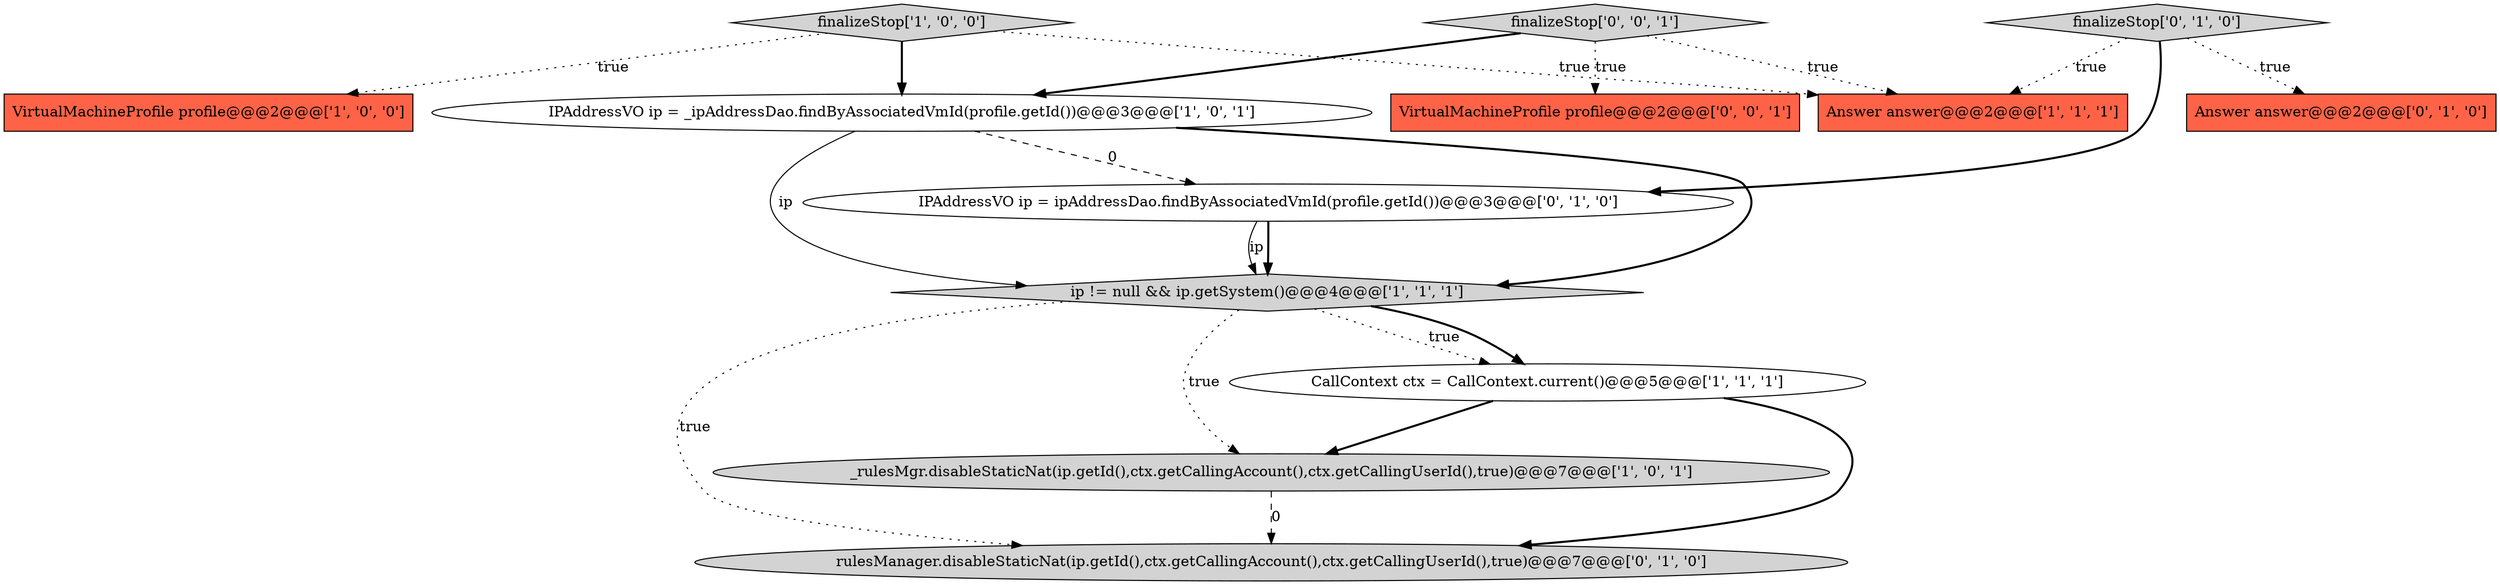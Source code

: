 digraph {
4 [style = filled, label = "IPAddressVO ip = _ipAddressDao.findByAssociatedVmId(profile.getId())@@@3@@@['1', '0', '1']", fillcolor = white, shape = ellipse image = "AAA0AAABBB1BBB"];
7 [style = filled, label = "rulesManager.disableStaticNat(ip.getId(),ctx.getCallingAccount(),ctx.getCallingUserId(),true)@@@7@@@['0', '1', '0']", fillcolor = lightgray, shape = ellipse image = "AAA1AAABBB2BBB"];
6 [style = filled, label = "ip != null && ip.getSystem()@@@4@@@['1', '1', '1']", fillcolor = lightgray, shape = diamond image = "AAA0AAABBB1BBB"];
3 [style = filled, label = "Answer answer@@@2@@@['1', '1', '1']", fillcolor = tomato, shape = box image = "AAA0AAABBB1BBB"];
8 [style = filled, label = "IPAddressVO ip = ipAddressDao.findByAssociatedVmId(profile.getId())@@@3@@@['0', '1', '0']", fillcolor = white, shape = ellipse image = "AAA1AAABBB2BBB"];
1 [style = filled, label = "VirtualMachineProfile profile@@@2@@@['1', '0', '0']", fillcolor = tomato, shape = box image = "AAA0AAABBB1BBB"];
11 [style = filled, label = "VirtualMachineProfile profile@@@2@@@['0', '0', '1']", fillcolor = tomato, shape = box image = "AAA0AAABBB3BBB"];
12 [style = filled, label = "finalizeStop['0', '0', '1']", fillcolor = lightgray, shape = diamond image = "AAA0AAABBB3BBB"];
10 [style = filled, label = "finalizeStop['0', '1', '0']", fillcolor = lightgray, shape = diamond image = "AAA0AAABBB2BBB"];
2 [style = filled, label = "_rulesMgr.disableStaticNat(ip.getId(),ctx.getCallingAccount(),ctx.getCallingUserId(),true)@@@7@@@['1', '0', '1']", fillcolor = lightgray, shape = ellipse image = "AAA0AAABBB1BBB"];
0 [style = filled, label = "finalizeStop['1', '0', '0']", fillcolor = lightgray, shape = diamond image = "AAA0AAABBB1BBB"];
9 [style = filled, label = "Answer answer@@@2@@@['0', '1', '0']", fillcolor = tomato, shape = box image = "AAA0AAABBB2BBB"];
5 [style = filled, label = "CallContext ctx = CallContext.current()@@@5@@@['1', '1', '1']", fillcolor = white, shape = ellipse image = "AAA0AAABBB1BBB"];
5->2 [style = bold, label=""];
4->6 [style = bold, label=""];
0->1 [style = dotted, label="true"];
0->4 [style = bold, label=""];
10->3 [style = dotted, label="true"];
6->7 [style = dotted, label="true"];
12->11 [style = dotted, label="true"];
12->4 [style = bold, label=""];
0->3 [style = dotted, label="true"];
10->8 [style = bold, label=""];
8->6 [style = bold, label=""];
6->5 [style = dotted, label="true"];
2->7 [style = dashed, label="0"];
6->5 [style = bold, label=""];
4->8 [style = dashed, label="0"];
6->2 [style = dotted, label="true"];
10->9 [style = dotted, label="true"];
4->6 [style = solid, label="ip"];
5->7 [style = bold, label=""];
12->3 [style = dotted, label="true"];
8->6 [style = solid, label="ip"];
}
